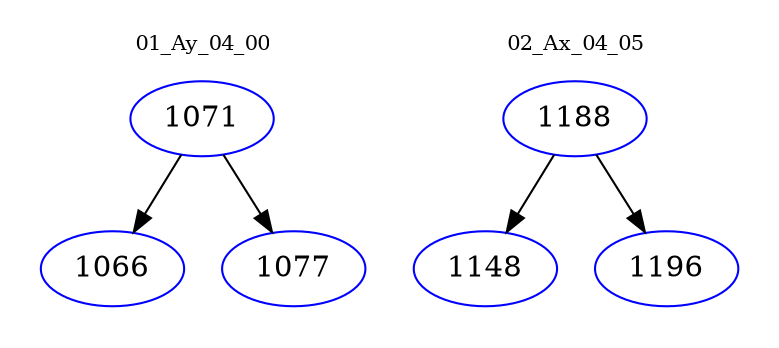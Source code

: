 digraph{
subgraph cluster_0 {
color = white
label = "01_Ay_04_00";
fontsize=10;
T0_1071 [label="1071", color="blue"]
T0_1071 -> T0_1066 [color="black"]
T0_1066 [label="1066", color="blue"]
T0_1071 -> T0_1077 [color="black"]
T0_1077 [label="1077", color="blue"]
}
subgraph cluster_1 {
color = white
label = "02_Ax_04_05";
fontsize=10;
T1_1188 [label="1188", color="blue"]
T1_1188 -> T1_1148 [color="black"]
T1_1148 [label="1148", color="blue"]
T1_1188 -> T1_1196 [color="black"]
T1_1196 [label="1196", color="blue"]
}
}
